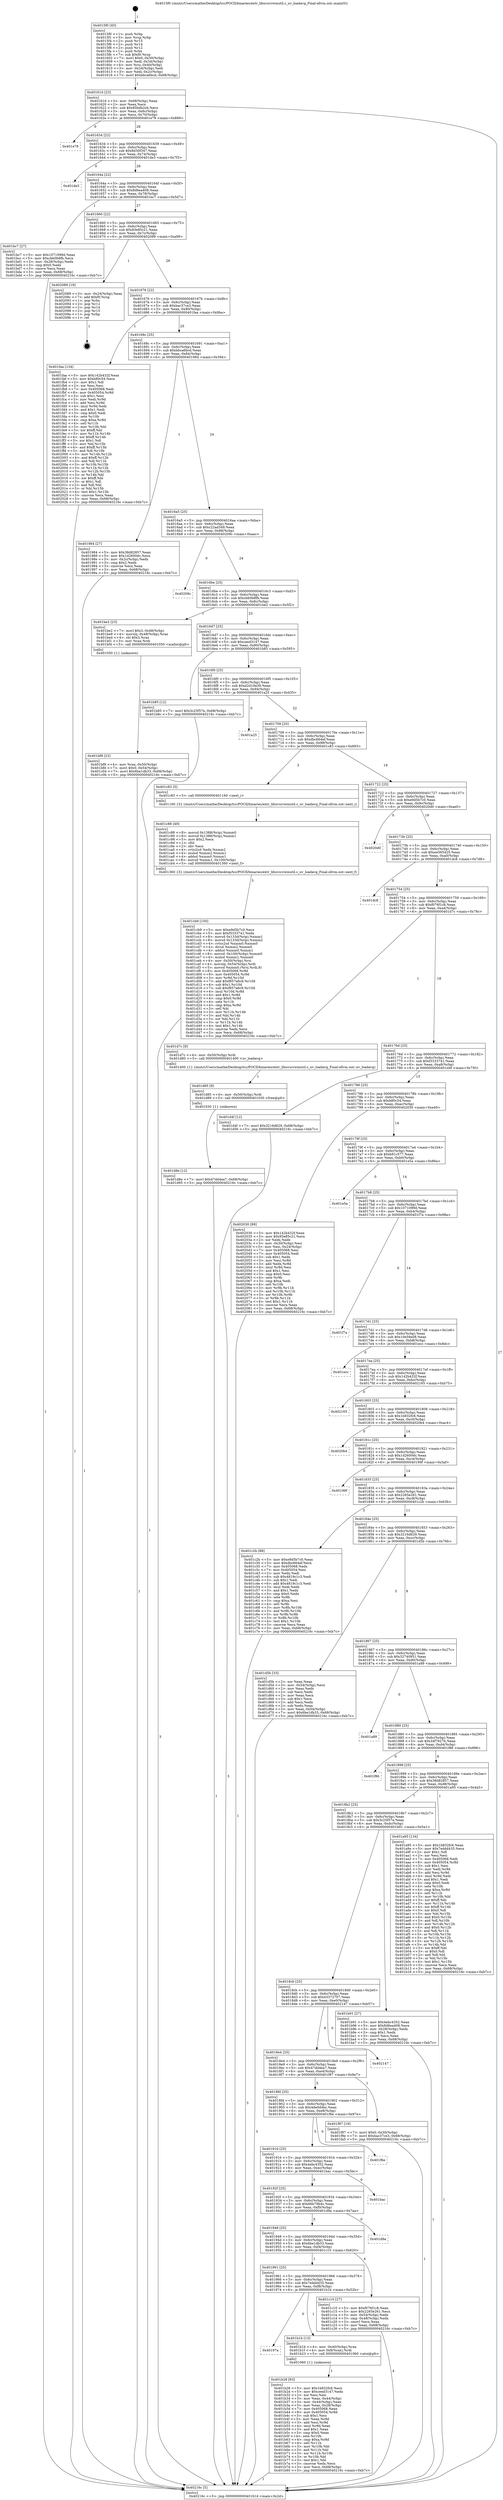 digraph "0x4015f0" {
  label = "0x4015f0 (/mnt/c/Users/mathe/Desktop/tcc/POCII/binaries/extr_libuvsrcwinutil.c_uv_loadavg_Final-ollvm.out::main(0))"
  labelloc = "t"
  node[shape=record]

  Entry [label="",width=0.3,height=0.3,shape=circle,fillcolor=black,style=filled]
  "0x40161d" [label="{
     0x40161d [23]\l
     | [instrs]\l
     &nbsp;&nbsp;0x40161d \<+3\>: mov -0x68(%rbp),%eax\l
     &nbsp;&nbsp;0x401620 \<+2\>: mov %eax,%ecx\l
     &nbsp;&nbsp;0x401622 \<+6\>: sub $0x85bdb2cb,%ecx\l
     &nbsp;&nbsp;0x401628 \<+3\>: mov %eax,-0x6c(%rbp)\l
     &nbsp;&nbsp;0x40162b \<+3\>: mov %ecx,-0x70(%rbp)\l
     &nbsp;&nbsp;0x40162e \<+6\>: je 0000000000401e79 \<main+0x889\>\l
  }"]
  "0x401e79" [label="{
     0x401e79\l
  }", style=dashed]
  "0x401634" [label="{
     0x401634 [22]\l
     | [instrs]\l
     &nbsp;&nbsp;0x401634 \<+5\>: jmp 0000000000401639 \<main+0x49\>\l
     &nbsp;&nbsp;0x401639 \<+3\>: mov -0x6c(%rbp),%eax\l
     &nbsp;&nbsp;0x40163c \<+5\>: sub $0x8d30f347,%eax\l
     &nbsp;&nbsp;0x401641 \<+3\>: mov %eax,-0x74(%rbp)\l
     &nbsp;&nbsp;0x401644 \<+6\>: je 0000000000401de3 \<main+0x7f3\>\l
  }"]
  Exit [label="",width=0.3,height=0.3,shape=circle,fillcolor=black,style=filled,peripheries=2]
  "0x401de3" [label="{
     0x401de3\l
  }", style=dashed]
  "0x40164a" [label="{
     0x40164a [22]\l
     | [instrs]\l
     &nbsp;&nbsp;0x40164a \<+5\>: jmp 000000000040164f \<main+0x5f\>\l
     &nbsp;&nbsp;0x40164f \<+3\>: mov -0x6c(%rbp),%eax\l
     &nbsp;&nbsp;0x401652 \<+5\>: sub $0x8d6ea408,%eax\l
     &nbsp;&nbsp;0x401657 \<+3\>: mov %eax,-0x78(%rbp)\l
     &nbsp;&nbsp;0x40165a \<+6\>: je 0000000000401bc7 \<main+0x5d7\>\l
  }"]
  "0x401d8e" [label="{
     0x401d8e [12]\l
     | [instrs]\l
     &nbsp;&nbsp;0x401d8e \<+7\>: movl $0x47dd4ea7,-0x68(%rbp)\l
     &nbsp;&nbsp;0x401d95 \<+5\>: jmp 000000000040216c \<main+0xb7c\>\l
  }"]
  "0x401bc7" [label="{
     0x401bc7 [27]\l
     | [instrs]\l
     &nbsp;&nbsp;0x401bc7 \<+5\>: mov $0x1071099d,%eax\l
     &nbsp;&nbsp;0x401bcc \<+5\>: mov $0xcbb0b8fb,%ecx\l
     &nbsp;&nbsp;0x401bd1 \<+3\>: mov -0x28(%rbp),%edx\l
     &nbsp;&nbsp;0x401bd4 \<+3\>: cmp $0x0,%edx\l
     &nbsp;&nbsp;0x401bd7 \<+3\>: cmove %ecx,%eax\l
     &nbsp;&nbsp;0x401bda \<+3\>: mov %eax,-0x68(%rbp)\l
     &nbsp;&nbsp;0x401bdd \<+5\>: jmp 000000000040216c \<main+0xb7c\>\l
  }"]
  "0x401660" [label="{
     0x401660 [22]\l
     | [instrs]\l
     &nbsp;&nbsp;0x401660 \<+5\>: jmp 0000000000401665 \<main+0x75\>\l
     &nbsp;&nbsp;0x401665 \<+3\>: mov -0x6c(%rbp),%eax\l
     &nbsp;&nbsp;0x401668 \<+5\>: sub $0x93e85c21,%eax\l
     &nbsp;&nbsp;0x40166d \<+3\>: mov %eax,-0x7c(%rbp)\l
     &nbsp;&nbsp;0x401670 \<+6\>: je 0000000000402089 \<main+0xa99\>\l
  }"]
  "0x401d85" [label="{
     0x401d85 [9]\l
     | [instrs]\l
     &nbsp;&nbsp;0x401d85 \<+4\>: mov -0x50(%rbp),%rdi\l
     &nbsp;&nbsp;0x401d89 \<+5\>: call 0000000000401030 \<free@plt\>\l
     | [calls]\l
     &nbsp;&nbsp;0x401030 \{1\} (unknown)\l
  }"]
  "0x402089" [label="{
     0x402089 [19]\l
     | [instrs]\l
     &nbsp;&nbsp;0x402089 \<+3\>: mov -0x24(%rbp),%eax\l
     &nbsp;&nbsp;0x40208c \<+7\>: add $0xf0,%rsp\l
     &nbsp;&nbsp;0x402093 \<+1\>: pop %rbx\l
     &nbsp;&nbsp;0x402094 \<+2\>: pop %r12\l
     &nbsp;&nbsp;0x402096 \<+2\>: pop %r14\l
     &nbsp;&nbsp;0x402098 \<+2\>: pop %r15\l
     &nbsp;&nbsp;0x40209a \<+1\>: pop %rbp\l
     &nbsp;&nbsp;0x40209b \<+1\>: ret\l
  }"]
  "0x401676" [label="{
     0x401676 [22]\l
     | [instrs]\l
     &nbsp;&nbsp;0x401676 \<+5\>: jmp 000000000040167b \<main+0x8b\>\l
     &nbsp;&nbsp;0x40167b \<+3\>: mov -0x6c(%rbp),%eax\l
     &nbsp;&nbsp;0x40167e \<+5\>: sub $0xbac37ce3,%eax\l
     &nbsp;&nbsp;0x401683 \<+3\>: mov %eax,-0x80(%rbp)\l
     &nbsp;&nbsp;0x401686 \<+6\>: je 0000000000401faa \<main+0x9ba\>\l
  }"]
  "0x401cb9" [label="{
     0x401cb9 [150]\l
     | [instrs]\l
     &nbsp;&nbsp;0x401cb9 \<+5\>: mov $0xe9d5b7c0,%ecx\l
     &nbsp;&nbsp;0x401cbe \<+5\>: mov $0xf3333741,%edx\l
     &nbsp;&nbsp;0x401cc3 \<+8\>: movsd 0x133d(%rip),%xmm1\l
     &nbsp;&nbsp;0x401ccb \<+8\>: movsd 0x133d(%rip),%xmm2\l
     &nbsp;&nbsp;0x401cd3 \<+4\>: cvtss2sd %xmm0,%xmm0\l
     &nbsp;&nbsp;0x401cd7 \<+4\>: divsd %xmm2,%xmm0\l
     &nbsp;&nbsp;0x401cdb \<+4\>: addsd %xmm0,%xmm1\l
     &nbsp;&nbsp;0x401cdf \<+8\>: movsd -0x100(%rbp),%xmm0\l
     &nbsp;&nbsp;0x401ce7 \<+4\>: mulsd %xmm1,%xmm0\l
     &nbsp;&nbsp;0x401ceb \<+4\>: mov -0x50(%rbp),%rsi\l
     &nbsp;&nbsp;0x401cef \<+4\>: movslq -0x54(%rbp),%rdi\l
     &nbsp;&nbsp;0x401cf3 \<+5\>: movsd %xmm0,(%rsi,%rdi,8)\l
     &nbsp;&nbsp;0x401cf8 \<+8\>: mov 0x405068,%r8d\l
     &nbsp;&nbsp;0x401d00 \<+8\>: mov 0x405054,%r9d\l
     &nbsp;&nbsp;0x401d08 \<+3\>: mov %r8d,%r10d\l
     &nbsp;&nbsp;0x401d0b \<+7\>: add $0xf857a6c9,%r10d\l
     &nbsp;&nbsp;0x401d12 \<+4\>: sub $0x1,%r10d\l
     &nbsp;&nbsp;0x401d16 \<+7\>: sub $0xf857a6c9,%r10d\l
     &nbsp;&nbsp;0x401d1d \<+4\>: imul %r10d,%r8d\l
     &nbsp;&nbsp;0x401d21 \<+4\>: and $0x1,%r8d\l
     &nbsp;&nbsp;0x401d25 \<+4\>: cmp $0x0,%r8d\l
     &nbsp;&nbsp;0x401d29 \<+4\>: sete %r11b\l
     &nbsp;&nbsp;0x401d2d \<+4\>: cmp $0xa,%r9d\l
     &nbsp;&nbsp;0x401d31 \<+3\>: setl %bl\l
     &nbsp;&nbsp;0x401d34 \<+3\>: mov %r11b,%r14b\l
     &nbsp;&nbsp;0x401d37 \<+3\>: and %bl,%r14b\l
     &nbsp;&nbsp;0x401d3a \<+3\>: xor %bl,%r11b\l
     &nbsp;&nbsp;0x401d3d \<+3\>: or %r11b,%r14b\l
     &nbsp;&nbsp;0x401d40 \<+4\>: test $0x1,%r14b\l
     &nbsp;&nbsp;0x401d44 \<+3\>: cmovne %edx,%ecx\l
     &nbsp;&nbsp;0x401d47 \<+3\>: mov %ecx,-0x68(%rbp)\l
     &nbsp;&nbsp;0x401d4a \<+5\>: jmp 000000000040216c \<main+0xb7c\>\l
  }"]
  "0x401faa" [label="{
     0x401faa [134]\l
     | [instrs]\l
     &nbsp;&nbsp;0x401faa \<+5\>: mov $0x142b432f,%eax\l
     &nbsp;&nbsp;0x401faf \<+5\>: mov $0xb80c54,%ecx\l
     &nbsp;&nbsp;0x401fb4 \<+2\>: mov $0x1,%dl\l
     &nbsp;&nbsp;0x401fb6 \<+2\>: xor %esi,%esi\l
     &nbsp;&nbsp;0x401fb8 \<+7\>: mov 0x405068,%edi\l
     &nbsp;&nbsp;0x401fbf \<+8\>: mov 0x405054,%r8d\l
     &nbsp;&nbsp;0x401fc7 \<+3\>: sub $0x1,%esi\l
     &nbsp;&nbsp;0x401fca \<+3\>: mov %edi,%r9d\l
     &nbsp;&nbsp;0x401fcd \<+3\>: add %esi,%r9d\l
     &nbsp;&nbsp;0x401fd0 \<+4\>: imul %r9d,%edi\l
     &nbsp;&nbsp;0x401fd4 \<+3\>: and $0x1,%edi\l
     &nbsp;&nbsp;0x401fd7 \<+3\>: cmp $0x0,%edi\l
     &nbsp;&nbsp;0x401fda \<+4\>: sete %r10b\l
     &nbsp;&nbsp;0x401fde \<+4\>: cmp $0xa,%r8d\l
     &nbsp;&nbsp;0x401fe2 \<+4\>: setl %r11b\l
     &nbsp;&nbsp;0x401fe6 \<+3\>: mov %r10b,%bl\l
     &nbsp;&nbsp;0x401fe9 \<+3\>: xor $0xff,%bl\l
     &nbsp;&nbsp;0x401fec \<+3\>: mov %r11b,%r14b\l
     &nbsp;&nbsp;0x401fef \<+4\>: xor $0xff,%r14b\l
     &nbsp;&nbsp;0x401ff3 \<+3\>: xor $0x1,%dl\l
     &nbsp;&nbsp;0x401ff6 \<+3\>: mov %bl,%r15b\l
     &nbsp;&nbsp;0x401ff9 \<+4\>: and $0xff,%r15b\l
     &nbsp;&nbsp;0x401ffd \<+3\>: and %dl,%r10b\l
     &nbsp;&nbsp;0x402000 \<+3\>: mov %r14b,%r12b\l
     &nbsp;&nbsp;0x402003 \<+4\>: and $0xff,%r12b\l
     &nbsp;&nbsp;0x402007 \<+3\>: and %dl,%r11b\l
     &nbsp;&nbsp;0x40200a \<+3\>: or %r10b,%r15b\l
     &nbsp;&nbsp;0x40200d \<+3\>: or %r11b,%r12b\l
     &nbsp;&nbsp;0x402010 \<+3\>: xor %r12b,%r15b\l
     &nbsp;&nbsp;0x402013 \<+3\>: or %r14b,%bl\l
     &nbsp;&nbsp;0x402016 \<+3\>: xor $0xff,%bl\l
     &nbsp;&nbsp;0x402019 \<+3\>: or $0x1,%dl\l
     &nbsp;&nbsp;0x40201c \<+2\>: and %dl,%bl\l
     &nbsp;&nbsp;0x40201e \<+3\>: or %bl,%r15b\l
     &nbsp;&nbsp;0x402021 \<+4\>: test $0x1,%r15b\l
     &nbsp;&nbsp;0x402025 \<+3\>: cmovne %ecx,%eax\l
     &nbsp;&nbsp;0x402028 \<+3\>: mov %eax,-0x68(%rbp)\l
     &nbsp;&nbsp;0x40202b \<+5\>: jmp 000000000040216c \<main+0xb7c\>\l
  }"]
  "0x40168c" [label="{
     0x40168c [25]\l
     | [instrs]\l
     &nbsp;&nbsp;0x40168c \<+5\>: jmp 0000000000401691 \<main+0xa1\>\l
     &nbsp;&nbsp;0x401691 \<+3\>: mov -0x6c(%rbp),%eax\l
     &nbsp;&nbsp;0x401694 \<+5\>: sub $0xbbca6bcd,%eax\l
     &nbsp;&nbsp;0x401699 \<+6\>: mov %eax,-0x84(%rbp)\l
     &nbsp;&nbsp;0x40169f \<+6\>: je 0000000000401984 \<main+0x394\>\l
  }"]
  "0x401c88" [label="{
     0x401c88 [49]\l
     | [instrs]\l
     &nbsp;&nbsp;0x401c88 \<+8\>: movsd 0x1388(%rip),%xmm0\l
     &nbsp;&nbsp;0x401c90 \<+8\>: movsd 0x1388(%rip),%xmm1\l
     &nbsp;&nbsp;0x401c98 \<+5\>: mov $0x2,%ecx\l
     &nbsp;&nbsp;0x401c9d \<+1\>: cltd\l
     &nbsp;&nbsp;0x401c9e \<+2\>: idiv %ecx\l
     &nbsp;&nbsp;0x401ca0 \<+4\>: cvtsi2sd %edx,%xmm2\l
     &nbsp;&nbsp;0x401ca4 \<+4\>: mulsd %xmm2,%xmm1\l
     &nbsp;&nbsp;0x401ca8 \<+4\>: addsd %xmm0,%xmm1\l
     &nbsp;&nbsp;0x401cac \<+8\>: movsd %xmm1,-0x100(%rbp)\l
     &nbsp;&nbsp;0x401cb4 \<+5\>: call 0000000000401360 \<next_f\>\l
     | [calls]\l
     &nbsp;&nbsp;0x401360 \{3\} (/mnt/c/Users/mathe/Desktop/tcc/POCII/binaries/extr_libuvsrcwinutil.c_uv_loadavg_Final-ollvm.out::next_f)\l
  }"]
  "0x401984" [label="{
     0x401984 [27]\l
     | [instrs]\l
     &nbsp;&nbsp;0x401984 \<+5\>: mov $0x38d82857,%eax\l
     &nbsp;&nbsp;0x401989 \<+5\>: mov $0x1d2600dc,%ecx\l
     &nbsp;&nbsp;0x40198e \<+3\>: mov -0x2c(%rbp),%edx\l
     &nbsp;&nbsp;0x401991 \<+3\>: cmp $0x2,%edx\l
     &nbsp;&nbsp;0x401994 \<+3\>: cmovne %ecx,%eax\l
     &nbsp;&nbsp;0x401997 \<+3\>: mov %eax,-0x68(%rbp)\l
     &nbsp;&nbsp;0x40199a \<+5\>: jmp 000000000040216c \<main+0xb7c\>\l
  }"]
  "0x4016a5" [label="{
     0x4016a5 [25]\l
     | [instrs]\l
     &nbsp;&nbsp;0x4016a5 \<+5\>: jmp 00000000004016aa \<main+0xba\>\l
     &nbsp;&nbsp;0x4016aa \<+3\>: mov -0x6c(%rbp),%eax\l
     &nbsp;&nbsp;0x4016ad \<+5\>: sub $0xc22ad349,%eax\l
     &nbsp;&nbsp;0x4016b2 \<+6\>: mov %eax,-0x88(%rbp)\l
     &nbsp;&nbsp;0x4016b8 \<+6\>: je 000000000040209c \<main+0xaac\>\l
  }"]
  "0x40216c" [label="{
     0x40216c [5]\l
     | [instrs]\l
     &nbsp;&nbsp;0x40216c \<+5\>: jmp 000000000040161d \<main+0x2d\>\l
  }"]
  "0x4015f0" [label="{
     0x4015f0 [45]\l
     | [instrs]\l
     &nbsp;&nbsp;0x4015f0 \<+1\>: push %rbp\l
     &nbsp;&nbsp;0x4015f1 \<+3\>: mov %rsp,%rbp\l
     &nbsp;&nbsp;0x4015f4 \<+2\>: push %r15\l
     &nbsp;&nbsp;0x4015f6 \<+2\>: push %r14\l
     &nbsp;&nbsp;0x4015f8 \<+2\>: push %r12\l
     &nbsp;&nbsp;0x4015fa \<+1\>: push %rbx\l
     &nbsp;&nbsp;0x4015fb \<+7\>: sub $0xf0,%rsp\l
     &nbsp;&nbsp;0x401602 \<+7\>: movl $0x0,-0x30(%rbp)\l
     &nbsp;&nbsp;0x401609 \<+3\>: mov %edi,-0x34(%rbp)\l
     &nbsp;&nbsp;0x40160c \<+4\>: mov %rsi,-0x40(%rbp)\l
     &nbsp;&nbsp;0x401610 \<+3\>: mov -0x34(%rbp),%edi\l
     &nbsp;&nbsp;0x401613 \<+3\>: mov %edi,-0x2c(%rbp)\l
     &nbsp;&nbsp;0x401616 \<+7\>: movl $0xbbca6bcd,-0x68(%rbp)\l
  }"]
  "0x401bf9" [label="{
     0x401bf9 [23]\l
     | [instrs]\l
     &nbsp;&nbsp;0x401bf9 \<+4\>: mov %rax,-0x50(%rbp)\l
     &nbsp;&nbsp;0x401bfd \<+7\>: movl $0x0,-0x54(%rbp)\l
     &nbsp;&nbsp;0x401c04 \<+7\>: movl $0x6be1db33,-0x68(%rbp)\l
     &nbsp;&nbsp;0x401c0b \<+5\>: jmp 000000000040216c \<main+0xb7c\>\l
  }"]
  "0x40209c" [label="{
     0x40209c\l
  }", style=dashed]
  "0x4016be" [label="{
     0x4016be [25]\l
     | [instrs]\l
     &nbsp;&nbsp;0x4016be \<+5\>: jmp 00000000004016c3 \<main+0xd3\>\l
     &nbsp;&nbsp;0x4016c3 \<+3\>: mov -0x6c(%rbp),%eax\l
     &nbsp;&nbsp;0x4016c6 \<+5\>: sub $0xcbb0b8fb,%eax\l
     &nbsp;&nbsp;0x4016cb \<+6\>: mov %eax,-0x8c(%rbp)\l
     &nbsp;&nbsp;0x4016d1 \<+6\>: je 0000000000401be2 \<main+0x5f2\>\l
  }"]
  "0x401b28" [label="{
     0x401b28 [93]\l
     | [instrs]\l
     &nbsp;&nbsp;0x401b28 \<+5\>: mov $0x1b832fc6,%ecx\l
     &nbsp;&nbsp;0x401b2d \<+5\>: mov $0xceed3147,%edx\l
     &nbsp;&nbsp;0x401b32 \<+2\>: xor %esi,%esi\l
     &nbsp;&nbsp;0x401b34 \<+3\>: mov %eax,-0x44(%rbp)\l
     &nbsp;&nbsp;0x401b37 \<+3\>: mov -0x44(%rbp),%eax\l
     &nbsp;&nbsp;0x401b3a \<+3\>: mov %eax,-0x28(%rbp)\l
     &nbsp;&nbsp;0x401b3d \<+7\>: mov 0x405068,%eax\l
     &nbsp;&nbsp;0x401b44 \<+8\>: mov 0x405054,%r8d\l
     &nbsp;&nbsp;0x401b4c \<+3\>: sub $0x1,%esi\l
     &nbsp;&nbsp;0x401b4f \<+3\>: mov %eax,%r9d\l
     &nbsp;&nbsp;0x401b52 \<+3\>: add %esi,%r9d\l
     &nbsp;&nbsp;0x401b55 \<+4\>: imul %r9d,%eax\l
     &nbsp;&nbsp;0x401b59 \<+3\>: and $0x1,%eax\l
     &nbsp;&nbsp;0x401b5c \<+3\>: cmp $0x0,%eax\l
     &nbsp;&nbsp;0x401b5f \<+4\>: sete %r10b\l
     &nbsp;&nbsp;0x401b63 \<+4\>: cmp $0xa,%r8d\l
     &nbsp;&nbsp;0x401b67 \<+4\>: setl %r11b\l
     &nbsp;&nbsp;0x401b6b \<+3\>: mov %r10b,%bl\l
     &nbsp;&nbsp;0x401b6e \<+3\>: and %r11b,%bl\l
     &nbsp;&nbsp;0x401b71 \<+3\>: xor %r11b,%r10b\l
     &nbsp;&nbsp;0x401b74 \<+3\>: or %r10b,%bl\l
     &nbsp;&nbsp;0x401b77 \<+3\>: test $0x1,%bl\l
     &nbsp;&nbsp;0x401b7a \<+3\>: cmovne %edx,%ecx\l
     &nbsp;&nbsp;0x401b7d \<+3\>: mov %ecx,-0x68(%rbp)\l
     &nbsp;&nbsp;0x401b80 \<+5\>: jmp 000000000040216c \<main+0xb7c\>\l
  }"]
  "0x401be2" [label="{
     0x401be2 [23]\l
     | [instrs]\l
     &nbsp;&nbsp;0x401be2 \<+7\>: movl $0x3,-0x48(%rbp)\l
     &nbsp;&nbsp;0x401be9 \<+4\>: movslq -0x48(%rbp),%rax\l
     &nbsp;&nbsp;0x401bed \<+4\>: shl $0x3,%rax\l
     &nbsp;&nbsp;0x401bf1 \<+3\>: mov %rax,%rdi\l
     &nbsp;&nbsp;0x401bf4 \<+5\>: call 0000000000401050 \<malloc@plt\>\l
     | [calls]\l
     &nbsp;&nbsp;0x401050 \{1\} (unknown)\l
  }"]
  "0x4016d7" [label="{
     0x4016d7 [25]\l
     | [instrs]\l
     &nbsp;&nbsp;0x4016d7 \<+5\>: jmp 00000000004016dc \<main+0xec\>\l
     &nbsp;&nbsp;0x4016dc \<+3\>: mov -0x6c(%rbp),%eax\l
     &nbsp;&nbsp;0x4016df \<+5\>: sub $0xceed3147,%eax\l
     &nbsp;&nbsp;0x4016e4 \<+6\>: mov %eax,-0x90(%rbp)\l
     &nbsp;&nbsp;0x4016ea \<+6\>: je 0000000000401b85 \<main+0x595\>\l
  }"]
  "0x40197a" [label="{
     0x40197a\l
  }", style=dashed]
  "0x401b85" [label="{
     0x401b85 [12]\l
     | [instrs]\l
     &nbsp;&nbsp;0x401b85 \<+7\>: movl $0x3c25f57e,-0x68(%rbp)\l
     &nbsp;&nbsp;0x401b8c \<+5\>: jmp 000000000040216c \<main+0xb7c\>\l
  }"]
  "0x4016f0" [label="{
     0x4016f0 [25]\l
     | [instrs]\l
     &nbsp;&nbsp;0x4016f0 \<+5\>: jmp 00000000004016f5 \<main+0x105\>\l
     &nbsp;&nbsp;0x4016f5 \<+3\>: mov -0x6c(%rbp),%eax\l
     &nbsp;&nbsp;0x4016f8 \<+5\>: sub $0xd2d19a39,%eax\l
     &nbsp;&nbsp;0x4016fd \<+6\>: mov %eax,-0x94(%rbp)\l
     &nbsp;&nbsp;0x401703 \<+6\>: je 0000000000401a25 \<main+0x435\>\l
  }"]
  "0x401b1b" [label="{
     0x401b1b [13]\l
     | [instrs]\l
     &nbsp;&nbsp;0x401b1b \<+4\>: mov -0x40(%rbp),%rax\l
     &nbsp;&nbsp;0x401b1f \<+4\>: mov 0x8(%rax),%rdi\l
     &nbsp;&nbsp;0x401b23 \<+5\>: call 0000000000401060 \<atoi@plt\>\l
     | [calls]\l
     &nbsp;&nbsp;0x401060 \{1\} (unknown)\l
  }"]
  "0x401a25" [label="{
     0x401a25\l
  }", style=dashed]
  "0x401709" [label="{
     0x401709 [25]\l
     | [instrs]\l
     &nbsp;&nbsp;0x401709 \<+5\>: jmp 000000000040170e \<main+0x11e\>\l
     &nbsp;&nbsp;0x40170e \<+3\>: mov -0x6c(%rbp),%eax\l
     &nbsp;&nbsp;0x401711 \<+5\>: sub $0xdbc664ef,%eax\l
     &nbsp;&nbsp;0x401716 \<+6\>: mov %eax,-0x98(%rbp)\l
     &nbsp;&nbsp;0x40171c \<+6\>: je 0000000000401c83 \<main+0x693\>\l
  }"]
  "0x401961" [label="{
     0x401961 [25]\l
     | [instrs]\l
     &nbsp;&nbsp;0x401961 \<+5\>: jmp 0000000000401966 \<main+0x376\>\l
     &nbsp;&nbsp;0x401966 \<+3\>: mov -0x6c(%rbp),%eax\l
     &nbsp;&nbsp;0x401969 \<+5\>: sub $0x7eddd435,%eax\l
     &nbsp;&nbsp;0x40196e \<+6\>: mov %eax,-0xf8(%rbp)\l
     &nbsp;&nbsp;0x401974 \<+6\>: je 0000000000401b1b \<main+0x52b\>\l
  }"]
  "0x401c83" [label="{
     0x401c83 [5]\l
     | [instrs]\l
     &nbsp;&nbsp;0x401c83 \<+5\>: call 0000000000401160 \<next_i\>\l
     | [calls]\l
     &nbsp;&nbsp;0x401160 \{3\} (/mnt/c/Users/mathe/Desktop/tcc/POCII/binaries/extr_libuvsrcwinutil.c_uv_loadavg_Final-ollvm.out::next_i)\l
  }"]
  "0x401722" [label="{
     0x401722 [25]\l
     | [instrs]\l
     &nbsp;&nbsp;0x401722 \<+5\>: jmp 0000000000401727 \<main+0x137\>\l
     &nbsp;&nbsp;0x401727 \<+3\>: mov -0x6c(%rbp),%eax\l
     &nbsp;&nbsp;0x40172a \<+5\>: sub $0xe9d5b7c0,%eax\l
     &nbsp;&nbsp;0x40172f \<+6\>: mov %eax,-0x9c(%rbp)\l
     &nbsp;&nbsp;0x401735 \<+6\>: je 00000000004020d0 \<main+0xae0\>\l
  }"]
  "0x401c10" [label="{
     0x401c10 [27]\l
     | [instrs]\l
     &nbsp;&nbsp;0x401c10 \<+5\>: mov $0xf076f1c8,%eax\l
     &nbsp;&nbsp;0x401c15 \<+5\>: mov $0x2265e261,%ecx\l
     &nbsp;&nbsp;0x401c1a \<+3\>: mov -0x54(%rbp),%edx\l
     &nbsp;&nbsp;0x401c1d \<+3\>: cmp -0x48(%rbp),%edx\l
     &nbsp;&nbsp;0x401c20 \<+3\>: cmovl %ecx,%eax\l
     &nbsp;&nbsp;0x401c23 \<+3\>: mov %eax,-0x68(%rbp)\l
     &nbsp;&nbsp;0x401c26 \<+5\>: jmp 000000000040216c \<main+0xb7c\>\l
  }"]
  "0x4020d0" [label="{
     0x4020d0\l
  }", style=dashed]
  "0x40173b" [label="{
     0x40173b [25]\l
     | [instrs]\l
     &nbsp;&nbsp;0x40173b \<+5\>: jmp 0000000000401740 \<main+0x150\>\l
     &nbsp;&nbsp;0x401740 \<+3\>: mov -0x6c(%rbp),%eax\l
     &nbsp;&nbsp;0x401743 \<+5\>: sub $0xee565425,%eax\l
     &nbsp;&nbsp;0x401748 \<+6\>: mov %eax,-0xa0(%rbp)\l
     &nbsp;&nbsp;0x40174e \<+6\>: je 0000000000401dc8 \<main+0x7d8\>\l
  }"]
  "0x401948" [label="{
     0x401948 [25]\l
     | [instrs]\l
     &nbsp;&nbsp;0x401948 \<+5\>: jmp 000000000040194d \<main+0x35d\>\l
     &nbsp;&nbsp;0x40194d \<+3\>: mov -0x6c(%rbp),%eax\l
     &nbsp;&nbsp;0x401950 \<+5\>: sub $0x6be1db33,%eax\l
     &nbsp;&nbsp;0x401955 \<+6\>: mov %eax,-0xf4(%rbp)\l
     &nbsp;&nbsp;0x40195b \<+6\>: je 0000000000401c10 \<main+0x620\>\l
  }"]
  "0x401dc8" [label="{
     0x401dc8\l
  }", style=dashed]
  "0x401754" [label="{
     0x401754 [25]\l
     | [instrs]\l
     &nbsp;&nbsp;0x401754 \<+5\>: jmp 0000000000401759 \<main+0x169\>\l
     &nbsp;&nbsp;0x401759 \<+3\>: mov -0x6c(%rbp),%eax\l
     &nbsp;&nbsp;0x40175c \<+5\>: sub $0xf076f1c8,%eax\l
     &nbsp;&nbsp;0x401761 \<+6\>: mov %eax,-0xa4(%rbp)\l
     &nbsp;&nbsp;0x401767 \<+6\>: je 0000000000401d7c \<main+0x78c\>\l
  }"]
  "0x401d9a" [label="{
     0x401d9a\l
  }", style=dashed]
  "0x401d7c" [label="{
     0x401d7c [9]\l
     | [instrs]\l
     &nbsp;&nbsp;0x401d7c \<+4\>: mov -0x50(%rbp),%rdi\l
     &nbsp;&nbsp;0x401d80 \<+5\>: call 0000000000401400 \<uv_loadavg\>\l
     | [calls]\l
     &nbsp;&nbsp;0x401400 \{1\} (/mnt/c/Users/mathe/Desktop/tcc/POCII/binaries/extr_libuvsrcwinutil.c_uv_loadavg_Final-ollvm.out::uv_loadavg)\l
  }"]
  "0x40176d" [label="{
     0x40176d [25]\l
     | [instrs]\l
     &nbsp;&nbsp;0x40176d \<+5\>: jmp 0000000000401772 \<main+0x182\>\l
     &nbsp;&nbsp;0x401772 \<+3\>: mov -0x6c(%rbp),%eax\l
     &nbsp;&nbsp;0x401775 \<+5\>: sub $0xf3333741,%eax\l
     &nbsp;&nbsp;0x40177a \<+6\>: mov %eax,-0xa8(%rbp)\l
     &nbsp;&nbsp;0x401780 \<+6\>: je 0000000000401d4f \<main+0x75f\>\l
  }"]
  "0x40192f" [label="{
     0x40192f [25]\l
     | [instrs]\l
     &nbsp;&nbsp;0x40192f \<+5\>: jmp 0000000000401934 \<main+0x344\>\l
     &nbsp;&nbsp;0x401934 \<+3\>: mov -0x6c(%rbp),%eax\l
     &nbsp;&nbsp;0x401937 \<+5\>: sub $0x66b79b4c,%eax\l
     &nbsp;&nbsp;0x40193c \<+6\>: mov %eax,-0xf0(%rbp)\l
     &nbsp;&nbsp;0x401942 \<+6\>: je 0000000000401d9a \<main+0x7aa\>\l
  }"]
  "0x401d4f" [label="{
     0x401d4f [12]\l
     | [instrs]\l
     &nbsp;&nbsp;0x401d4f \<+7\>: movl $0x3216d629,-0x68(%rbp)\l
     &nbsp;&nbsp;0x401d56 \<+5\>: jmp 000000000040216c \<main+0xb7c\>\l
  }"]
  "0x401786" [label="{
     0x401786 [25]\l
     | [instrs]\l
     &nbsp;&nbsp;0x401786 \<+5\>: jmp 000000000040178b \<main+0x19b\>\l
     &nbsp;&nbsp;0x40178b \<+3\>: mov -0x6c(%rbp),%eax\l
     &nbsp;&nbsp;0x40178e \<+5\>: sub $0xb80c54,%eax\l
     &nbsp;&nbsp;0x401793 \<+6\>: mov %eax,-0xac(%rbp)\l
     &nbsp;&nbsp;0x401799 \<+6\>: je 0000000000402030 \<main+0xa40\>\l
  }"]
  "0x401bac" [label="{
     0x401bac\l
  }", style=dashed]
  "0x402030" [label="{
     0x402030 [89]\l
     | [instrs]\l
     &nbsp;&nbsp;0x402030 \<+5\>: mov $0x142b432f,%eax\l
     &nbsp;&nbsp;0x402035 \<+5\>: mov $0x93e85c21,%ecx\l
     &nbsp;&nbsp;0x40203a \<+2\>: xor %edx,%edx\l
     &nbsp;&nbsp;0x40203c \<+3\>: mov -0x30(%rbp),%esi\l
     &nbsp;&nbsp;0x40203f \<+3\>: mov %esi,-0x24(%rbp)\l
     &nbsp;&nbsp;0x402042 \<+7\>: mov 0x405068,%esi\l
     &nbsp;&nbsp;0x402049 \<+7\>: mov 0x405054,%edi\l
     &nbsp;&nbsp;0x402050 \<+3\>: sub $0x1,%edx\l
     &nbsp;&nbsp;0x402053 \<+3\>: mov %esi,%r8d\l
     &nbsp;&nbsp;0x402056 \<+3\>: add %edx,%r8d\l
     &nbsp;&nbsp;0x402059 \<+4\>: imul %r8d,%esi\l
     &nbsp;&nbsp;0x40205d \<+3\>: and $0x1,%esi\l
     &nbsp;&nbsp;0x402060 \<+3\>: cmp $0x0,%esi\l
     &nbsp;&nbsp;0x402063 \<+4\>: sete %r9b\l
     &nbsp;&nbsp;0x402067 \<+3\>: cmp $0xa,%edi\l
     &nbsp;&nbsp;0x40206a \<+4\>: setl %r10b\l
     &nbsp;&nbsp;0x40206e \<+3\>: mov %r9b,%r11b\l
     &nbsp;&nbsp;0x402071 \<+3\>: and %r10b,%r11b\l
     &nbsp;&nbsp;0x402074 \<+3\>: xor %r10b,%r9b\l
     &nbsp;&nbsp;0x402077 \<+3\>: or %r9b,%r11b\l
     &nbsp;&nbsp;0x40207a \<+4\>: test $0x1,%r11b\l
     &nbsp;&nbsp;0x40207e \<+3\>: cmovne %ecx,%eax\l
     &nbsp;&nbsp;0x402081 \<+3\>: mov %eax,-0x68(%rbp)\l
     &nbsp;&nbsp;0x402084 \<+5\>: jmp 000000000040216c \<main+0xb7c\>\l
  }"]
  "0x40179f" [label="{
     0x40179f [25]\l
     | [instrs]\l
     &nbsp;&nbsp;0x40179f \<+5\>: jmp 00000000004017a4 \<main+0x1b4\>\l
     &nbsp;&nbsp;0x4017a4 \<+3\>: mov -0x6c(%rbp),%eax\l
     &nbsp;&nbsp;0x4017a7 \<+5\>: sub $0xb91c577,%eax\l
     &nbsp;&nbsp;0x4017ac \<+6\>: mov %eax,-0xb0(%rbp)\l
     &nbsp;&nbsp;0x4017b2 \<+6\>: je 0000000000401e5a \<main+0x86a\>\l
  }"]
  "0x401916" [label="{
     0x401916 [25]\l
     | [instrs]\l
     &nbsp;&nbsp;0x401916 \<+5\>: jmp 000000000040191b \<main+0x32b\>\l
     &nbsp;&nbsp;0x40191b \<+3\>: mov -0x6c(%rbp),%eax\l
     &nbsp;&nbsp;0x40191e \<+5\>: sub $0x4ebc4352,%eax\l
     &nbsp;&nbsp;0x401923 \<+6\>: mov %eax,-0xec(%rbp)\l
     &nbsp;&nbsp;0x401929 \<+6\>: je 0000000000401bac \<main+0x5bc\>\l
  }"]
  "0x401e5a" [label="{
     0x401e5a\l
  }", style=dashed]
  "0x4017b8" [label="{
     0x4017b8 [25]\l
     | [instrs]\l
     &nbsp;&nbsp;0x4017b8 \<+5\>: jmp 00000000004017bd \<main+0x1cd\>\l
     &nbsp;&nbsp;0x4017bd \<+3\>: mov -0x6c(%rbp),%eax\l
     &nbsp;&nbsp;0x4017c0 \<+5\>: sub $0x1071099d,%eax\l
     &nbsp;&nbsp;0x4017c5 \<+6\>: mov %eax,-0xb4(%rbp)\l
     &nbsp;&nbsp;0x4017cb \<+6\>: je 0000000000401f7a \<main+0x98a\>\l
  }"]
  "0x401f6e" [label="{
     0x401f6e\l
  }", style=dashed]
  "0x401f7a" [label="{
     0x401f7a\l
  }", style=dashed]
  "0x4017d1" [label="{
     0x4017d1 [25]\l
     | [instrs]\l
     &nbsp;&nbsp;0x4017d1 \<+5\>: jmp 00000000004017d6 \<main+0x1e6\>\l
     &nbsp;&nbsp;0x4017d6 \<+3\>: mov -0x6c(%rbp),%eax\l
     &nbsp;&nbsp;0x4017d9 \<+5\>: sub $0x10e59a08,%eax\l
     &nbsp;&nbsp;0x4017de \<+6\>: mov %eax,-0xb8(%rbp)\l
     &nbsp;&nbsp;0x4017e4 \<+6\>: je 0000000000401ecc \<main+0x8dc\>\l
  }"]
  "0x4018fd" [label="{
     0x4018fd [25]\l
     | [instrs]\l
     &nbsp;&nbsp;0x4018fd \<+5\>: jmp 0000000000401902 \<main+0x312\>\l
     &nbsp;&nbsp;0x401902 \<+3\>: mov -0x6c(%rbp),%eax\l
     &nbsp;&nbsp;0x401905 \<+5\>: sub $0x4de0d4bc,%eax\l
     &nbsp;&nbsp;0x40190a \<+6\>: mov %eax,-0xe8(%rbp)\l
     &nbsp;&nbsp;0x401910 \<+6\>: je 0000000000401f6e \<main+0x97e\>\l
  }"]
  "0x401ecc" [label="{
     0x401ecc\l
  }", style=dashed]
  "0x4017ea" [label="{
     0x4017ea [25]\l
     | [instrs]\l
     &nbsp;&nbsp;0x4017ea \<+5\>: jmp 00000000004017ef \<main+0x1ff\>\l
     &nbsp;&nbsp;0x4017ef \<+3\>: mov -0x6c(%rbp),%eax\l
     &nbsp;&nbsp;0x4017f2 \<+5\>: sub $0x142b432f,%eax\l
     &nbsp;&nbsp;0x4017f7 \<+6\>: mov %eax,-0xbc(%rbp)\l
     &nbsp;&nbsp;0x4017fd \<+6\>: je 0000000000402165 \<main+0xb75\>\l
  }"]
  "0x401f97" [label="{
     0x401f97 [19]\l
     | [instrs]\l
     &nbsp;&nbsp;0x401f97 \<+7\>: movl $0x0,-0x30(%rbp)\l
     &nbsp;&nbsp;0x401f9e \<+7\>: movl $0xbac37ce3,-0x68(%rbp)\l
     &nbsp;&nbsp;0x401fa5 \<+5\>: jmp 000000000040216c \<main+0xb7c\>\l
  }"]
  "0x402165" [label="{
     0x402165\l
  }", style=dashed]
  "0x401803" [label="{
     0x401803 [25]\l
     | [instrs]\l
     &nbsp;&nbsp;0x401803 \<+5\>: jmp 0000000000401808 \<main+0x218\>\l
     &nbsp;&nbsp;0x401808 \<+3\>: mov -0x6c(%rbp),%eax\l
     &nbsp;&nbsp;0x40180b \<+5\>: sub $0x1b832fc6,%eax\l
     &nbsp;&nbsp;0x401810 \<+6\>: mov %eax,-0xc0(%rbp)\l
     &nbsp;&nbsp;0x401816 \<+6\>: je 00000000004020b4 \<main+0xac4\>\l
  }"]
  "0x4018e4" [label="{
     0x4018e4 [25]\l
     | [instrs]\l
     &nbsp;&nbsp;0x4018e4 \<+5\>: jmp 00000000004018e9 \<main+0x2f9\>\l
     &nbsp;&nbsp;0x4018e9 \<+3\>: mov -0x6c(%rbp),%eax\l
     &nbsp;&nbsp;0x4018ec \<+5\>: sub $0x47dd4ea7,%eax\l
     &nbsp;&nbsp;0x4018f1 \<+6\>: mov %eax,-0xe4(%rbp)\l
     &nbsp;&nbsp;0x4018f7 \<+6\>: je 0000000000401f97 \<main+0x9a7\>\l
  }"]
  "0x4020b4" [label="{
     0x4020b4\l
  }", style=dashed]
  "0x40181c" [label="{
     0x40181c [25]\l
     | [instrs]\l
     &nbsp;&nbsp;0x40181c \<+5\>: jmp 0000000000401821 \<main+0x231\>\l
     &nbsp;&nbsp;0x401821 \<+3\>: mov -0x6c(%rbp),%eax\l
     &nbsp;&nbsp;0x401824 \<+5\>: sub $0x1d2600dc,%eax\l
     &nbsp;&nbsp;0x401829 \<+6\>: mov %eax,-0xc4(%rbp)\l
     &nbsp;&nbsp;0x40182f \<+6\>: je 000000000040199f \<main+0x3af\>\l
  }"]
  "0x402147" [label="{
     0x402147\l
  }", style=dashed]
  "0x40199f" [label="{
     0x40199f\l
  }", style=dashed]
  "0x401835" [label="{
     0x401835 [25]\l
     | [instrs]\l
     &nbsp;&nbsp;0x401835 \<+5\>: jmp 000000000040183a \<main+0x24a\>\l
     &nbsp;&nbsp;0x40183a \<+3\>: mov -0x6c(%rbp),%eax\l
     &nbsp;&nbsp;0x40183d \<+5\>: sub $0x2265e261,%eax\l
     &nbsp;&nbsp;0x401842 \<+6\>: mov %eax,-0xc8(%rbp)\l
     &nbsp;&nbsp;0x401848 \<+6\>: je 0000000000401c2b \<main+0x63b\>\l
  }"]
  "0x4018cb" [label="{
     0x4018cb [25]\l
     | [instrs]\l
     &nbsp;&nbsp;0x4018cb \<+5\>: jmp 00000000004018d0 \<main+0x2e0\>\l
     &nbsp;&nbsp;0x4018d0 \<+3\>: mov -0x6c(%rbp),%eax\l
     &nbsp;&nbsp;0x4018d3 \<+5\>: sub $0x43372707,%eax\l
     &nbsp;&nbsp;0x4018d8 \<+6\>: mov %eax,-0xe0(%rbp)\l
     &nbsp;&nbsp;0x4018de \<+6\>: je 0000000000402147 \<main+0xb57\>\l
  }"]
  "0x401c2b" [label="{
     0x401c2b [88]\l
     | [instrs]\l
     &nbsp;&nbsp;0x401c2b \<+5\>: mov $0xe9d5b7c0,%eax\l
     &nbsp;&nbsp;0x401c30 \<+5\>: mov $0xdbc664ef,%ecx\l
     &nbsp;&nbsp;0x401c35 \<+7\>: mov 0x405068,%edx\l
     &nbsp;&nbsp;0x401c3c \<+7\>: mov 0x405054,%esi\l
     &nbsp;&nbsp;0x401c43 \<+2\>: mov %edx,%edi\l
     &nbsp;&nbsp;0x401c45 \<+6\>: sub $0x4819c1c3,%edi\l
     &nbsp;&nbsp;0x401c4b \<+3\>: sub $0x1,%edi\l
     &nbsp;&nbsp;0x401c4e \<+6\>: add $0x4819c1c3,%edi\l
     &nbsp;&nbsp;0x401c54 \<+3\>: imul %edi,%edx\l
     &nbsp;&nbsp;0x401c57 \<+3\>: and $0x1,%edx\l
     &nbsp;&nbsp;0x401c5a \<+3\>: cmp $0x0,%edx\l
     &nbsp;&nbsp;0x401c5d \<+4\>: sete %r8b\l
     &nbsp;&nbsp;0x401c61 \<+3\>: cmp $0xa,%esi\l
     &nbsp;&nbsp;0x401c64 \<+4\>: setl %r9b\l
     &nbsp;&nbsp;0x401c68 \<+3\>: mov %r8b,%r10b\l
     &nbsp;&nbsp;0x401c6b \<+3\>: and %r9b,%r10b\l
     &nbsp;&nbsp;0x401c6e \<+3\>: xor %r9b,%r8b\l
     &nbsp;&nbsp;0x401c71 \<+3\>: or %r8b,%r10b\l
     &nbsp;&nbsp;0x401c74 \<+4\>: test $0x1,%r10b\l
     &nbsp;&nbsp;0x401c78 \<+3\>: cmovne %ecx,%eax\l
     &nbsp;&nbsp;0x401c7b \<+3\>: mov %eax,-0x68(%rbp)\l
     &nbsp;&nbsp;0x401c7e \<+5\>: jmp 000000000040216c \<main+0xb7c\>\l
  }"]
  "0x40184e" [label="{
     0x40184e [25]\l
     | [instrs]\l
     &nbsp;&nbsp;0x40184e \<+5\>: jmp 0000000000401853 \<main+0x263\>\l
     &nbsp;&nbsp;0x401853 \<+3\>: mov -0x6c(%rbp),%eax\l
     &nbsp;&nbsp;0x401856 \<+5\>: sub $0x3216d629,%eax\l
     &nbsp;&nbsp;0x40185b \<+6\>: mov %eax,-0xcc(%rbp)\l
     &nbsp;&nbsp;0x401861 \<+6\>: je 0000000000401d5b \<main+0x76b\>\l
  }"]
  "0x401b91" [label="{
     0x401b91 [27]\l
     | [instrs]\l
     &nbsp;&nbsp;0x401b91 \<+5\>: mov $0x4ebc4352,%eax\l
     &nbsp;&nbsp;0x401b96 \<+5\>: mov $0x8d6ea408,%ecx\l
     &nbsp;&nbsp;0x401b9b \<+3\>: mov -0x28(%rbp),%edx\l
     &nbsp;&nbsp;0x401b9e \<+3\>: cmp $0x1,%edx\l
     &nbsp;&nbsp;0x401ba1 \<+3\>: cmovl %ecx,%eax\l
     &nbsp;&nbsp;0x401ba4 \<+3\>: mov %eax,-0x68(%rbp)\l
     &nbsp;&nbsp;0x401ba7 \<+5\>: jmp 000000000040216c \<main+0xb7c\>\l
  }"]
  "0x401d5b" [label="{
     0x401d5b [33]\l
     | [instrs]\l
     &nbsp;&nbsp;0x401d5b \<+2\>: xor %eax,%eax\l
     &nbsp;&nbsp;0x401d5d \<+3\>: mov -0x54(%rbp),%ecx\l
     &nbsp;&nbsp;0x401d60 \<+2\>: mov %eax,%edx\l
     &nbsp;&nbsp;0x401d62 \<+2\>: sub %ecx,%edx\l
     &nbsp;&nbsp;0x401d64 \<+2\>: mov %eax,%ecx\l
     &nbsp;&nbsp;0x401d66 \<+3\>: sub $0x1,%ecx\l
     &nbsp;&nbsp;0x401d69 \<+2\>: add %ecx,%edx\l
     &nbsp;&nbsp;0x401d6b \<+2\>: sub %edx,%eax\l
     &nbsp;&nbsp;0x401d6d \<+3\>: mov %eax,-0x54(%rbp)\l
     &nbsp;&nbsp;0x401d70 \<+7\>: movl $0x6be1db33,-0x68(%rbp)\l
     &nbsp;&nbsp;0x401d77 \<+5\>: jmp 000000000040216c \<main+0xb7c\>\l
  }"]
  "0x401867" [label="{
     0x401867 [25]\l
     | [instrs]\l
     &nbsp;&nbsp;0x401867 \<+5\>: jmp 000000000040186c \<main+0x27c\>\l
     &nbsp;&nbsp;0x40186c \<+3\>: mov -0x6c(%rbp),%eax\l
     &nbsp;&nbsp;0x40186f \<+5\>: sub $0x32740951,%eax\l
     &nbsp;&nbsp;0x401874 \<+6\>: mov %eax,-0xd0(%rbp)\l
     &nbsp;&nbsp;0x40187a \<+6\>: je 0000000000401a89 \<main+0x499\>\l
  }"]
  "0x4018b2" [label="{
     0x4018b2 [25]\l
     | [instrs]\l
     &nbsp;&nbsp;0x4018b2 \<+5\>: jmp 00000000004018b7 \<main+0x2c7\>\l
     &nbsp;&nbsp;0x4018b7 \<+3\>: mov -0x6c(%rbp),%eax\l
     &nbsp;&nbsp;0x4018ba \<+5\>: sub $0x3c25f57e,%eax\l
     &nbsp;&nbsp;0x4018bf \<+6\>: mov %eax,-0xdc(%rbp)\l
     &nbsp;&nbsp;0x4018c5 \<+6\>: je 0000000000401b91 \<main+0x5a1\>\l
  }"]
  "0x401a89" [label="{
     0x401a89\l
  }", style=dashed]
  "0x401880" [label="{
     0x401880 [25]\l
     | [instrs]\l
     &nbsp;&nbsp;0x401880 \<+5\>: jmp 0000000000401885 \<main+0x295\>\l
     &nbsp;&nbsp;0x401885 \<+3\>: mov -0x6c(%rbp),%eax\l
     &nbsp;&nbsp;0x401888 \<+5\>: sub $0x34f7627b,%eax\l
     &nbsp;&nbsp;0x40188d \<+6\>: mov %eax,-0xd4(%rbp)\l
     &nbsp;&nbsp;0x401893 \<+6\>: je 0000000000401f86 \<main+0x996\>\l
  }"]
  "0x401a95" [label="{
     0x401a95 [134]\l
     | [instrs]\l
     &nbsp;&nbsp;0x401a95 \<+5\>: mov $0x1b832fc6,%eax\l
     &nbsp;&nbsp;0x401a9a \<+5\>: mov $0x7eddd435,%ecx\l
     &nbsp;&nbsp;0x401a9f \<+2\>: mov $0x1,%dl\l
     &nbsp;&nbsp;0x401aa1 \<+2\>: xor %esi,%esi\l
     &nbsp;&nbsp;0x401aa3 \<+7\>: mov 0x405068,%edi\l
     &nbsp;&nbsp;0x401aaa \<+8\>: mov 0x405054,%r8d\l
     &nbsp;&nbsp;0x401ab2 \<+3\>: sub $0x1,%esi\l
     &nbsp;&nbsp;0x401ab5 \<+3\>: mov %edi,%r9d\l
     &nbsp;&nbsp;0x401ab8 \<+3\>: add %esi,%r9d\l
     &nbsp;&nbsp;0x401abb \<+4\>: imul %r9d,%edi\l
     &nbsp;&nbsp;0x401abf \<+3\>: and $0x1,%edi\l
     &nbsp;&nbsp;0x401ac2 \<+3\>: cmp $0x0,%edi\l
     &nbsp;&nbsp;0x401ac5 \<+4\>: sete %r10b\l
     &nbsp;&nbsp;0x401ac9 \<+4\>: cmp $0xa,%r8d\l
     &nbsp;&nbsp;0x401acd \<+4\>: setl %r11b\l
     &nbsp;&nbsp;0x401ad1 \<+3\>: mov %r10b,%bl\l
     &nbsp;&nbsp;0x401ad4 \<+3\>: xor $0xff,%bl\l
     &nbsp;&nbsp;0x401ad7 \<+3\>: mov %r11b,%r14b\l
     &nbsp;&nbsp;0x401ada \<+4\>: xor $0xff,%r14b\l
     &nbsp;&nbsp;0x401ade \<+3\>: xor $0x0,%dl\l
     &nbsp;&nbsp;0x401ae1 \<+3\>: mov %bl,%r15b\l
     &nbsp;&nbsp;0x401ae4 \<+4\>: and $0x0,%r15b\l
     &nbsp;&nbsp;0x401ae8 \<+3\>: and %dl,%r10b\l
     &nbsp;&nbsp;0x401aeb \<+3\>: mov %r14b,%r12b\l
     &nbsp;&nbsp;0x401aee \<+4\>: and $0x0,%r12b\l
     &nbsp;&nbsp;0x401af2 \<+3\>: and %dl,%r11b\l
     &nbsp;&nbsp;0x401af5 \<+3\>: or %r10b,%r15b\l
     &nbsp;&nbsp;0x401af8 \<+3\>: or %r11b,%r12b\l
     &nbsp;&nbsp;0x401afb \<+3\>: xor %r12b,%r15b\l
     &nbsp;&nbsp;0x401afe \<+3\>: or %r14b,%bl\l
     &nbsp;&nbsp;0x401b01 \<+3\>: xor $0xff,%bl\l
     &nbsp;&nbsp;0x401b04 \<+3\>: or $0x0,%dl\l
     &nbsp;&nbsp;0x401b07 \<+2\>: and %dl,%bl\l
     &nbsp;&nbsp;0x401b09 \<+3\>: or %bl,%r15b\l
     &nbsp;&nbsp;0x401b0c \<+4\>: test $0x1,%r15b\l
     &nbsp;&nbsp;0x401b10 \<+3\>: cmovne %ecx,%eax\l
     &nbsp;&nbsp;0x401b13 \<+3\>: mov %eax,-0x68(%rbp)\l
     &nbsp;&nbsp;0x401b16 \<+5\>: jmp 000000000040216c \<main+0xb7c\>\l
  }"]
  "0x401f86" [label="{
     0x401f86\l
  }", style=dashed]
  "0x401899" [label="{
     0x401899 [25]\l
     | [instrs]\l
     &nbsp;&nbsp;0x401899 \<+5\>: jmp 000000000040189e \<main+0x2ae\>\l
     &nbsp;&nbsp;0x40189e \<+3\>: mov -0x6c(%rbp),%eax\l
     &nbsp;&nbsp;0x4018a1 \<+5\>: sub $0x38d82857,%eax\l
     &nbsp;&nbsp;0x4018a6 \<+6\>: mov %eax,-0xd8(%rbp)\l
     &nbsp;&nbsp;0x4018ac \<+6\>: je 0000000000401a95 \<main+0x4a5\>\l
  }"]
  Entry -> "0x4015f0" [label=" 1"]
  "0x40161d" -> "0x401e79" [label=" 0"]
  "0x40161d" -> "0x401634" [label=" 28"]
  "0x402089" -> Exit [label=" 1"]
  "0x401634" -> "0x401de3" [label=" 0"]
  "0x401634" -> "0x40164a" [label=" 28"]
  "0x402030" -> "0x40216c" [label=" 1"]
  "0x40164a" -> "0x401bc7" [label=" 1"]
  "0x40164a" -> "0x401660" [label=" 27"]
  "0x401faa" -> "0x40216c" [label=" 1"]
  "0x401660" -> "0x402089" [label=" 1"]
  "0x401660" -> "0x401676" [label=" 26"]
  "0x401f97" -> "0x40216c" [label=" 1"]
  "0x401676" -> "0x401faa" [label=" 1"]
  "0x401676" -> "0x40168c" [label=" 25"]
  "0x401d8e" -> "0x40216c" [label=" 1"]
  "0x40168c" -> "0x401984" [label=" 1"]
  "0x40168c" -> "0x4016a5" [label=" 24"]
  "0x401984" -> "0x40216c" [label=" 1"]
  "0x4015f0" -> "0x40161d" [label=" 1"]
  "0x40216c" -> "0x40161d" [label=" 27"]
  "0x401d85" -> "0x401d8e" [label=" 1"]
  "0x4016a5" -> "0x40209c" [label=" 0"]
  "0x4016a5" -> "0x4016be" [label=" 24"]
  "0x401d7c" -> "0x401d85" [label=" 1"]
  "0x4016be" -> "0x401be2" [label=" 1"]
  "0x4016be" -> "0x4016d7" [label=" 23"]
  "0x401d5b" -> "0x40216c" [label=" 3"]
  "0x4016d7" -> "0x401b85" [label=" 1"]
  "0x4016d7" -> "0x4016f0" [label=" 22"]
  "0x401d4f" -> "0x40216c" [label=" 3"]
  "0x4016f0" -> "0x401a25" [label=" 0"]
  "0x4016f0" -> "0x401709" [label=" 22"]
  "0x401cb9" -> "0x40216c" [label=" 3"]
  "0x401709" -> "0x401c83" [label=" 3"]
  "0x401709" -> "0x401722" [label=" 19"]
  "0x401c83" -> "0x401c88" [label=" 3"]
  "0x401722" -> "0x4020d0" [label=" 0"]
  "0x401722" -> "0x40173b" [label=" 19"]
  "0x401c2b" -> "0x40216c" [label=" 3"]
  "0x40173b" -> "0x401dc8" [label=" 0"]
  "0x40173b" -> "0x401754" [label=" 19"]
  "0x401bf9" -> "0x40216c" [label=" 1"]
  "0x401754" -> "0x401d7c" [label=" 1"]
  "0x401754" -> "0x40176d" [label=" 18"]
  "0x401be2" -> "0x401bf9" [label=" 1"]
  "0x40176d" -> "0x401d4f" [label=" 3"]
  "0x40176d" -> "0x401786" [label=" 15"]
  "0x401b91" -> "0x40216c" [label=" 1"]
  "0x401786" -> "0x402030" [label=" 1"]
  "0x401786" -> "0x40179f" [label=" 14"]
  "0x401b85" -> "0x40216c" [label=" 1"]
  "0x40179f" -> "0x401e5a" [label=" 0"]
  "0x40179f" -> "0x4017b8" [label=" 14"]
  "0x401b1b" -> "0x401b28" [label=" 1"]
  "0x4017b8" -> "0x401f7a" [label=" 0"]
  "0x4017b8" -> "0x4017d1" [label=" 14"]
  "0x401961" -> "0x40197a" [label=" 0"]
  "0x4017d1" -> "0x401ecc" [label=" 0"]
  "0x4017d1" -> "0x4017ea" [label=" 14"]
  "0x401c88" -> "0x401cb9" [label=" 3"]
  "0x4017ea" -> "0x402165" [label=" 0"]
  "0x4017ea" -> "0x401803" [label=" 14"]
  "0x401948" -> "0x401961" [label=" 1"]
  "0x401803" -> "0x4020b4" [label=" 0"]
  "0x401803" -> "0x40181c" [label=" 14"]
  "0x401c10" -> "0x40216c" [label=" 4"]
  "0x40181c" -> "0x40199f" [label=" 0"]
  "0x40181c" -> "0x401835" [label=" 14"]
  "0x40192f" -> "0x401948" [label=" 5"]
  "0x401835" -> "0x401c2b" [label=" 3"]
  "0x401835" -> "0x40184e" [label=" 11"]
  "0x401bc7" -> "0x40216c" [label=" 1"]
  "0x40184e" -> "0x401d5b" [label=" 3"]
  "0x40184e" -> "0x401867" [label=" 8"]
  "0x401916" -> "0x40192f" [label=" 5"]
  "0x401867" -> "0x401a89" [label=" 0"]
  "0x401867" -> "0x401880" [label=" 8"]
  "0x401b28" -> "0x40216c" [label=" 1"]
  "0x401880" -> "0x401f86" [label=" 0"]
  "0x401880" -> "0x401899" [label=" 8"]
  "0x4018fd" -> "0x401916" [label=" 5"]
  "0x401899" -> "0x401a95" [label=" 1"]
  "0x401899" -> "0x4018b2" [label=" 7"]
  "0x401a95" -> "0x40216c" [label=" 1"]
  "0x401916" -> "0x401bac" [label=" 0"]
  "0x4018b2" -> "0x401b91" [label=" 1"]
  "0x4018b2" -> "0x4018cb" [label=" 6"]
  "0x40192f" -> "0x401d9a" [label=" 0"]
  "0x4018cb" -> "0x402147" [label=" 0"]
  "0x4018cb" -> "0x4018e4" [label=" 6"]
  "0x401948" -> "0x401c10" [label=" 4"]
  "0x4018e4" -> "0x401f97" [label=" 1"]
  "0x4018e4" -> "0x4018fd" [label=" 5"]
  "0x401961" -> "0x401b1b" [label=" 1"]
  "0x4018fd" -> "0x401f6e" [label=" 0"]
}
